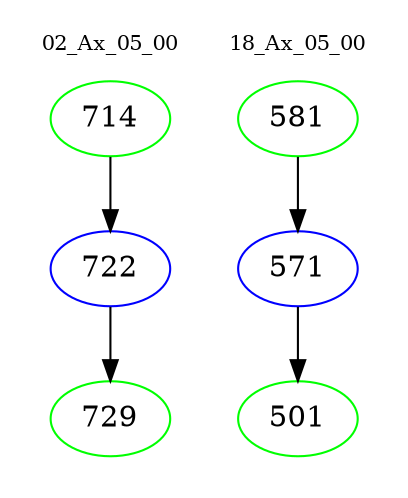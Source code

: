 digraph{
subgraph cluster_0 {
color = white
label = "02_Ax_05_00";
fontsize=10;
T0_714 [label="714", color="green"]
T0_714 -> T0_722 [color="black"]
T0_722 [label="722", color="blue"]
T0_722 -> T0_729 [color="black"]
T0_729 [label="729", color="green"]
}
subgraph cluster_1 {
color = white
label = "18_Ax_05_00";
fontsize=10;
T1_581 [label="581", color="green"]
T1_581 -> T1_571 [color="black"]
T1_571 [label="571", color="blue"]
T1_571 -> T1_501 [color="black"]
T1_501 [label="501", color="green"]
}
}
